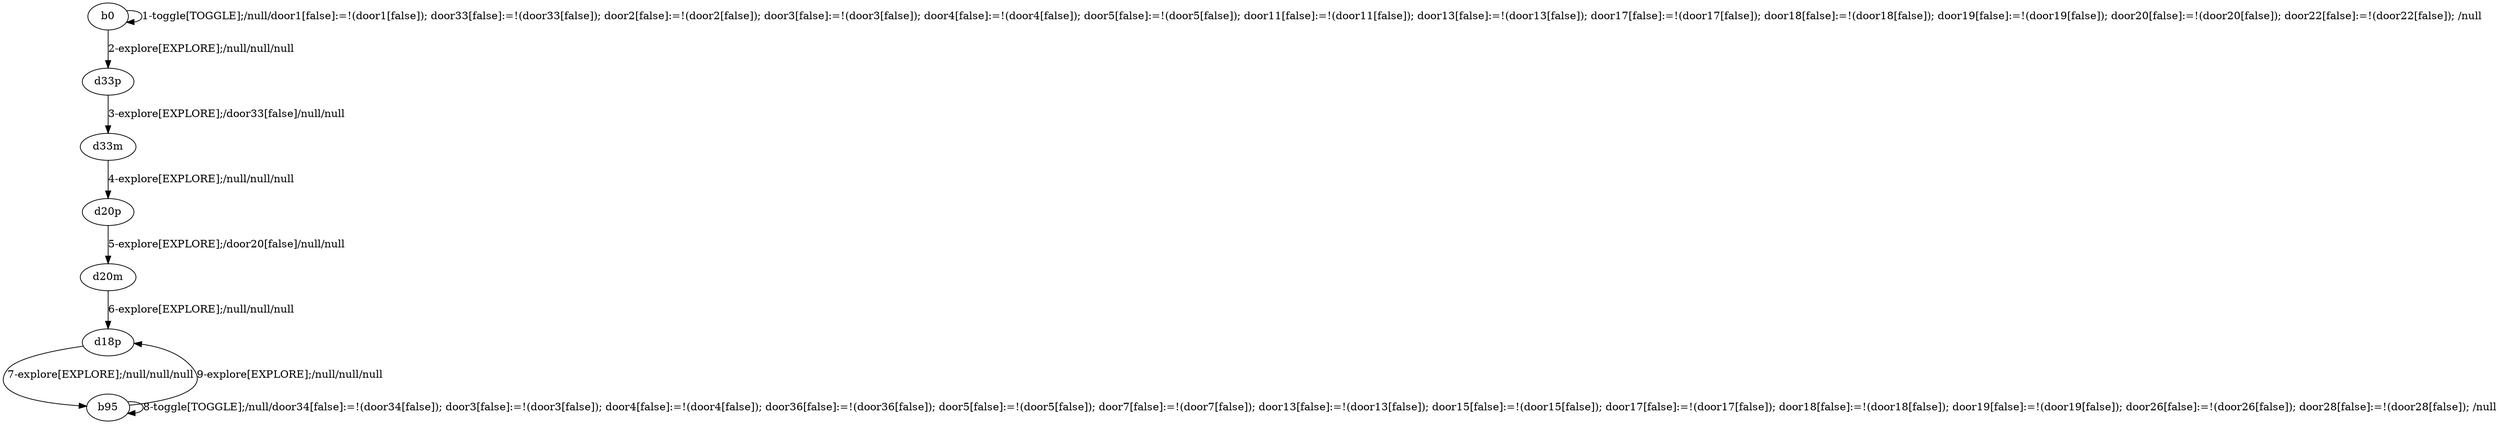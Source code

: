 # Total number of goals covered by this test: 3
# b95 --> d18p
# d18p --> b95
# b95 --> b95

digraph g {
"b0" -> "b0" [label = "1-toggle[TOGGLE];/null/door1[false]:=!(door1[false]); door33[false]:=!(door33[false]); door2[false]:=!(door2[false]); door3[false]:=!(door3[false]); door4[false]:=!(door4[false]); door5[false]:=!(door5[false]); door11[false]:=!(door11[false]); door13[false]:=!(door13[false]); door17[false]:=!(door17[false]); door18[false]:=!(door18[false]); door19[false]:=!(door19[false]); door20[false]:=!(door20[false]); door22[false]:=!(door22[false]); /null"];
"b0" -> "d33p" [label = "2-explore[EXPLORE];/null/null/null"];
"d33p" -> "d33m" [label = "3-explore[EXPLORE];/door33[false]/null/null"];
"d33m" -> "d20p" [label = "4-explore[EXPLORE];/null/null/null"];
"d20p" -> "d20m" [label = "5-explore[EXPLORE];/door20[false]/null/null"];
"d20m" -> "d18p" [label = "6-explore[EXPLORE];/null/null/null"];
"d18p" -> "b95" [label = "7-explore[EXPLORE];/null/null/null"];
"b95" -> "b95" [label = "8-toggle[TOGGLE];/null/door34[false]:=!(door34[false]); door3[false]:=!(door3[false]); door4[false]:=!(door4[false]); door36[false]:=!(door36[false]); door5[false]:=!(door5[false]); door7[false]:=!(door7[false]); door13[false]:=!(door13[false]); door15[false]:=!(door15[false]); door17[false]:=!(door17[false]); door18[false]:=!(door18[false]); door19[false]:=!(door19[false]); door26[false]:=!(door26[false]); door28[false]:=!(door28[false]); /null"];
"b95" -> "d18p" [label = "9-explore[EXPLORE];/null/null/null"];
}